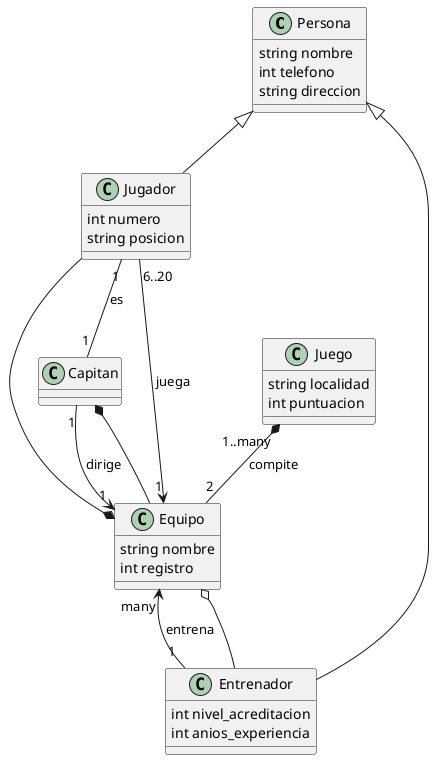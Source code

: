 @startuml diagrama_clases

class Persona 
{
    string nombre
    int telefono
    string direccion
}

class Jugador
{
    int numero
    string posicion
}

class Entrenador
{
    int nivel_acreditacion
    int anios_experiencia
}

class Capitan

class Equipo
{
    string nombre
    int registro
}

class Juego
{
    string localidad
    int puntuacion
}

Persona <|-- Jugador
Persona <|-- Entrenador

Jugador "1" -- "1" Capitan: es 

Jugador "6..20" --> "1" Equipo: juega
Entrenador "1" --> "many" Equipo: entrena
Capitan "1" --> "1" Equipo: dirige

Capitan *-- Equipo
Juego "1..many" *-- "2" Equipo: compite
Equipo *-- Jugador

Equipo o-- Entrenador

@enduml